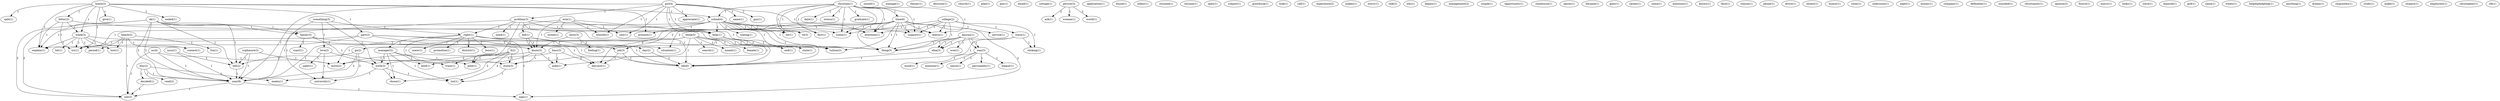 digraph G {
  home [ label="home(2)" ];
  split [ label="split(1)" ];
  letter [ label="letter(2)" ];
  week [ label="week(3)" ];
  give [ label="give(1)" ];
  part [ label="part(2)" ];
  ended [ label="ended(1)" ];
  school [ label="school(4)" ];
  explain [ label="explain(1)" ];
  present [ label="present(1)" ];
  try [ label="try(1)" ];
  sound [ label="sound(1)" ];
  girl [ label="girl(4)" ];
  problem [ label="problem(3)" ];
  help [ label="help(1)" ];
  appreciate [ label="appreciate(1)" ];
  name [ label="name(1)" ];
  attention [ label="attention(1)" ];
  saw [ label="saw(1)" ];
  whistle [ label="whistle(1)" ];
  guy [ label="guy(1)" ];
  help [ label="help(1)" ];
  year [ label="year(8)" ];
  manage [ label="manage(1)" ];
  therpy [ label="therpy(1)" ];
  decision [ label="decision(1)" ];
  right [ label="right(1)" ];
  thing [ label="thing(5)" ];
  need [ label="need(1)" ];
  pilot [ label="pilot(1)" ];
  church [ label="church(1)" ];
  plan [ label="plan(1)" ];
  pay [ label="pay(1)" ];
  email [ label="email(1)" ];
  cottage [ label="cottage(1)" ];
  beach [ label="beach(2)" ];
  fun [ label="fun(1)" ];
  period [ label="period(1)" ];
  contact [ label="contact(1)" ];
  lost [ label="lost(1)" ];
  see [ label="see(3)" ];
  person [ label="person(3)" ];
  ask [ label="ask(1)" ];
  woman [ label="woman(1)" ];
  world [ label="world(1)" ];
  application [ label="application(1)" ];
  found [ label="found(1)" ];
  infant [ label="infant(1)" ];
  stunned [ label="stunned(1)" ];
  resume [ label="resume(1)" ];
  go [ label="go(2)" ];
  end [ label="end(1)" ];
  tuition [ label="tuition(2)" ];
  state [ label="state(1)" ];
  open [ label="open(1)" ];
  subject [ label="subject(1)" ];
  grawburg [ label="grawburg(1)" ];
  something [ label="something(3)" ];
  love [ label="love(2)" ];
  work [ label="work(3)" ];
  university [ label="university(1)" ];
  sight [ label="sight(1)" ];
  look [ label="look(1)" ];
  boy [ label="boy(2)" ];
  meets [ label="meets(1)" ];
  read [ label="read(2)" ];
  decided [ label="decided(1)" ];
  call [ label="call(1)" ];
  noew [ label="noew(1)" ];
  promotion [ label="promotion(1)" ];
  situation [ label="situation(1)" ];
  manager [ label="manager(2)" ];
  district [ label="district(1)" ];
  boss [ label="boss(1)" ];
  sign [ label="sign(1)" ];
  experience [ label="experience(2)" ];
  tell [ label="tell(2)" ];
  kansas [ label="kansas(1)" ];
  won [ label="won(1)" ];
  way [ label="way(3)" ];
  idea [ label="idea(3)" ];
  makes [ label="makes(1)" ];
  life [ label="life(6)" ];
  bit [ label="bit(1)" ];
  worry [ label="worry(1)" ];
  talk [ label="talk(2)" ];
  edu [ label="edu(1)" ];
  begins [ label="begins(1)" ];
  management [ label="management(2)" ];
  couple [ label="couple(1)" ];
  college [ label="college(2)" ];
  wasn [ label="wasn(1)" ];
  support [ label="support(1)" ];
  scene [ label="scene(1)" ];
  doesn [ label="doesn(1)" ];
  clicking [ label="clicking(1)" ];
  opportunity [ label="opportunity(1)" ];
  reimburse [ label="reimburse(1)" ];
  job [ label="job(3)" ];
  daycare [ label="daycare(1)" ];
  spices [ label="spices(1)" ];
  became [ label="became(1)" ];
  goes [ label="goes(1)" ];
  career [ label="career(1)" ];
  ok [ label="ok(2)" ];
  family [ label="family(3)" ];
  ok [ label="ok(1)" ];
  kid [ label="kid(1)" ];
  day [ label="day(2)" ];
  know [ label="know(3)" ];
  come [ label="come(1)" ];
  mentions [ label="mentions(1)" ];
  knows [ label="knows(1)" ];
  thye [ label="thye(1)" ];
  reason [ label="reason(1)" ];
  phone [ label="phone(1)" ];
  drove [ label="drove(1)" ];
  extent [ label="extent(1)" ];
  kansas [ label="kansas(1)" ];
  humor [ label="humor(1)" ];
  room [ label="room(1)" ];
  indecision [ label="indecision(1)" ];
  night [ label="night(1)" ];
  money [ label="money(1)" ];
  sence [ label="sence(1)" ];
  personality [ label="personality(1)" ];
  league [ label="league(1)" ];
  mind [ label="mind(1)" ];
  mention [ label="mention(1)" ];
  company [ label="company(1)" ];
  definatley [ label="definatley(1)" ];
  christian [ label="christian(1)" ];
  time [ label="time(6)" ];
  date [ label="date(1)" ];
  stress [ label="stress(1)" ];
  fact [ label="fact(1)" ];
  graduate [ label="graduate(1)" ];
  lot [ label="lot(1)" ];
  ve [ label="ve(3)" ];
  erin [ label="erin(1)" ];
  street [ label="street(1)" ];
  kid [ label="kid(1)" ];
  sounded [ label="sounded(1)" ];
  service [ label="service(1)" ];
  think [ label="think(5)" ];
  search [ label="search(1)" ];
  meant [ label="meant(1)" ];
  aske [ label="aske(1)" ];
  female [ label="female(1)" ];
  store [ label="store(3)" ];
  move [ label="move(2)" ];
  christianity [ label="christianity(1)" ];
  opinion [ label="opinion(2)" ];
  future [ label="future(1)" ];
  marry [ label="marry(1)" ];
  ncsu [ label="ncsu(1)" ];
  chris [ label="chris(3)" ];
  feeling [ label="feeling(1)" ];
  looks [ label="looks(1)" ];
  solve [ label="solve(1)" ];
  enjoyed [ label="enjoyed(1)" ];
  god [ label="god(1)" ];
  waitng [ label="waitng(1)" ];
  kind [ label="kind(1)" ];
  coast [ label="coast(1)" ];
  nc [ label="nc(4)" ];
  came [ label="came(1)" ];
  treats [ label="treats(1)" ];
  sophmore [ label="sophmore(2)" ];
  ll [ label="ll(2)" ];
  train [ label="train(1)" ];
  chose [ label="chose(1)" ];
  list [ label="list(1)" ];
  helphlphelphelp [ label="helphlphelphelp(1)" ];
  bass [ label="bass(3)" ];
  anything [ label="anything(1)" ];
  dream [ label="dream(1)" ];
  cmgrawbu [ label="cmgrawbu(1)" ];
  study [ label="study(1)" ];
  make [ label="make(1)" ];
  respect [ label="respect(1)" ];
  employees [ label="employees(1)" ];
  christopher [ label="christopher(1)" ];
  clh [ label="clh(1)" ];
  home -> split [ label="1" ];
  home -> letter [ label="1" ];
  home -> week [ label="1" ];
  home -> give [ label="1" ];
  home -> part [ label="1" ];
  home -> ended [ label="1" ];
  home -> school [ label="1" ];
  home -> explain [ label="1" ];
  home -> present [ label="1" ];
  home -> try [ label="1" ];
  girl -> problem [ label="1" ];
  girl -> help [ label="1" ];
  girl -> appreciate [ label="1" ];
  girl -> name [ label="1" ];
  girl -> attention [ label="1" ];
  girl -> saw [ label="1" ];
  girl -> whistle [ label="1" ];
  girl -> guy [ label="1" ];
  girl -> help [ label="1" ];
  girl -> year [ label="1" ];
  problem -> help [ label="1" ];
  problem -> right [ label="1" ];
  problem -> thing [ label="1" ];
  problem -> need [ label="1" ];
  problem -> pilot [ label="1" ];
  problem -> help [ label="1" ];
  problem -> year [ label="1" ];
  beach -> fun [ label="1" ];
  beach -> period [ label="1" ];
  beach -> contact [ label="1" ];
  beach -> lost [ label="1" ];
  beach -> see [ label="1" ];
  person -> ask [ label="2" ];
  person -> woman [ label="1" ];
  person -> world [ label="2" ];
  help -> go [ label="1" ];
  help -> end [ label="1" ];
  help -> tuition [ label="1" ];
  help -> state [ label="1" ];
  something -> love [ label="1" ];
  something -> right [ label="1" ];
  something -> work [ label="1" ];
  something -> university [ label="1" ];
  love -> sight [ label="1" ];
  love -> work [ label="1" ];
  love -> university [ label="1" ];
  boy -> meets [ label="1" ];
  boy -> read [ label="1" ];
  boy -> decided [ label="1" ];
  boy -> year [ label="1" ];
  right -> noew [ label="1" ];
  right -> promotion [ label="1" ];
  right -> thing [ label="1" ];
  right -> situation [ label="1" ];
  right -> pilot [ label="1" ];
  right -> manager [ label="1" ];
  right -> district [ label="1" ];
  right -> boss [ label="1" ];
  right -> sign [ label="1" ];
  go -> meets [ label="2" ];
  go -> tell [ label="2" ];
  go -> year [ label="2" ];
  kansas -> won [ label="1" ];
  kansas -> way [ label="1" ];
  kansas -> thing [ label="1" ];
  kansas -> idea [ label="1" ];
  letter -> week [ label="1" ];
  letter -> explain [ label="1" ];
  letter -> try [ label="1" ];
  letter -> life [ label="1" ];
  week -> period [ label="1" ];
  week -> contact [ label="1" ];
  week -> explain [ label="1" ];
  week -> lost [ label="1" ];
  week -> bit [ label="1" ];
  week -> try [ label="1" ];
  week -> life [ label="1" ];
  college -> wasn [ label="1" ];
  college -> attention [ label="1" ];
  college -> thing [ label="1" ];
  college -> support [ label="1" ];
  college -> scene [ label="1" ];
  college -> doesn [ label="1" ];
  college -> clicking [ label="1" ];
  wasn -> idea [ label="1" ];
  wasn -> life [ label="1" ];
  wasn -> clicking [ label="1" ];
  part -> job [ label="1" ];
  part -> explain [ label="1" ];
  part -> daycare [ label="1" ];
  part -> try [ label="1" ];
  part -> life [ label="1" ];
  ok -> family [ label="1" ];
  ok -> tell [ label="1" ];
  ok -> year [ label="2" ];
  ok -> see [ label="2" ];
  ok -> family [ label="1" ];
  ok -> tell [ label="1" ];
  ok -> year [ label="2" ];
  ok -> see [ label="2" ];
  kid -> day [ label="1" ];
  kid -> know [ label="1" ];
  day -> life [ label="1" ];
  kansas -> way [ label="1" ];
  kansas -> thing [ label="1" ];
  kansas -> idea [ label="1" ];
  way -> sence [ label="1" ];
  way -> personality [ label="1" ];
  way -> league [ label="1" ];
  way -> mind [ label="1" ];
  way -> mention [ label="1" ];
  christian -> time [ label="1" ];
  christian -> date [ label="1" ];
  christian -> stress [ label="1" ];
  christian -> attention [ label="1" ];
  christian -> thing [ label="1" ];
  christian -> school [ label="1" ];
  christian -> fact [ label="1" ];
  christian -> graduate [ label="1" ];
  christian -> support [ label="1" ];
  christian -> scene [ label="1" ];
  christian -> doesn [ label="1" ];
  christian -> lot [ label="1" ];
  christian -> ve [ label="1" ];
  erin -> street [ label="1" ];
  erin -> kid [ label="1" ];
  erin -> saw [ label="1" ];
  erin -> whistle [ label="1" ];
  erin -> know [ label="1" ];
  erin -> life [ label="1" ];
  time -> attention [ label="1" ];
  time -> thing [ label="1" ];
  time -> tuition [ label="1" ];
  time -> job [ label="2" ];
  time -> service [ label="1" ];
  time -> situation [ label="2" ];
  time -> support [ label="1" ];
  time -> daycare [ label="2" ];
  time -> scene [ label="1" ];
  time -> doesn [ label="1" ];
  time -> sign [ label="2" ];
  think -> thing [ label="1" ];
  think -> search [ label="1" ];
  think -> meant [ label="1" ];
  think -> aske [ label="1" ];
  think -> female [ label="1" ];
  think -> store [ label="1" ];
  think -> year [ label="1" ];
  think -> move [ label="1" ];
  ncsu -> tell [ label="1" ];
  ncsu -> year [ label="1" ];
  kid -> know [ label="1" ];
  chris -> know [ label="1" ];
  chris -> feeling [ label="2" ];
  decided -> see [ label="1" ];
  school -> tuition [ label="1" ];
  school -> fact [ label="1" ];
  school -> state [ label="1" ];
  school -> explain [ label="1" ];
  school -> support [ label="1" ];
  school -> waitng [ label="1" ];
  school -> help [ label="1" ];
  school -> scene [ label="1" ];
  school -> doesn [ label="1" ];
  school -> present [ label="1" ];
  school -> try [ label="1" ];
  school -> lot [ label="1" ];
  school -> life [ label="1" ];
  school -> ve [ label="1" ];
  family -> know [ label="1" ];
  family -> kind [ label="1" ];
  family -> coast [ label="1" ];
  know -> aske [ label="1" ];
  know -> store [ label="1" ];
  know -> move [ label="1" ];
  know -> kind [ label="1" ];
  job -> daycare [ label="1" ];
  job -> life [ label="1" ];
  nc -> year [ label="1" ];
  nc -> move [ label="1" ];
  nc -> see [ label="1" ];
  idea -> life [ label="1" ];
  sophmore -> tell [ label="1" ];
  sophmore -> year [ label="1" ];
  sophmore -> move [ label="1" ];
  ll -> pilot [ label="1" ];
  ll -> work [ label="2" ];
  ll -> train [ label="2" ];
  ll -> chose [ label="2" ];
  ll -> store [ label="2" ];
  ll -> list [ label="2" ];
  bass -> aske [ label="1" ];
  bass -> daycare [ label="2" ];
  bass -> move [ label="1" ];
  tell -> year [ label="1" ];
  manager -> work [ label="1" ];
  manager -> train [ label="1" ];
  manager -> chose [ label="1" ];
  manager -> store [ label="1" ];
  manager -> list [ label="1" ];
  work -> university [ label="1" ];
  work -> chose [ label="1" ];
  work -> list [ label="1" ];
  store -> list [ label="1" ];
  year -> see [ label="1" ];
  year -> sign [ label="1" ];
}
